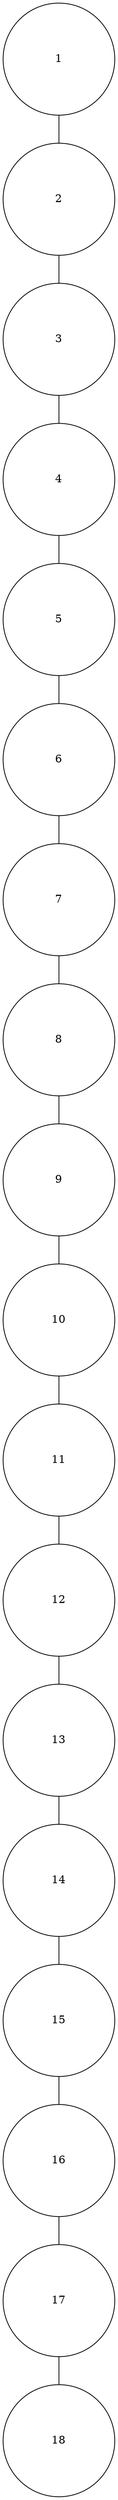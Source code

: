 graph G {
	1 [pos="82,76!", width=2.0, height=2.0, fixedsize=true];
	2 [pos="96,44!", width=2.0, height=2.0, fixedsize=true];
	3 [pos="50,5!", width=2.0, height=2.0, fixedsize=true];
	4 [pos="49,8!", width=2.0, height=2.0, fixedsize=true];
	5 [pos="13,7!", width=2.0, height=2.0, fixedsize=true];
	6 [pos="29,89!", width=2.0, height=2.0, fixedsize=true];
	7 [pos="58,30!", width=2.0, height=2.0, fixedsize=true];
	8 [pos="84,39!", width=2.0, height=2.0, fixedsize=true];
	9 [pos="14,24!", width=2.0, height=2.0, fixedsize=true];
	10 [pos="2,39!", width=2.0, height=2.0, fixedsize=true];
	11 [pos="3,82!", width=2.0, height=2.0, fixedsize=true];
	12 [pos="5,10!", width=2.0, height=2.0, fixedsize=true];
	13 [pos="98,52!", width=2.0, height=2.0, fixedsize=true];
	14 [pos="84,25!", width=2.0, height=2.0, fixedsize=true];
	15 [pos="61,59!", width=2.0, height=2.0, fixedsize=true];
	16 [pos="1,65!", width=2.0, height=2.0, fixedsize=true];
	17 [pos="88,51!", width=2.0, height=2.0, fixedsize=true];
	18 [pos="91,2!", width=2.0, height=2.0, fixedsize=true];
	1 -- 2
	2 -- 3
	3 -- 4
	4 -- 5
	5 -- 6
	6 -- 7
	7 -- 8
	8 -- 9
	9 -- 10
	10 -- 11
	11 -- 12
	12 -- 13
	13 -- 14
	14 -- 15
	15 -- 16
	16 -- 17
	17 -- 18
}
